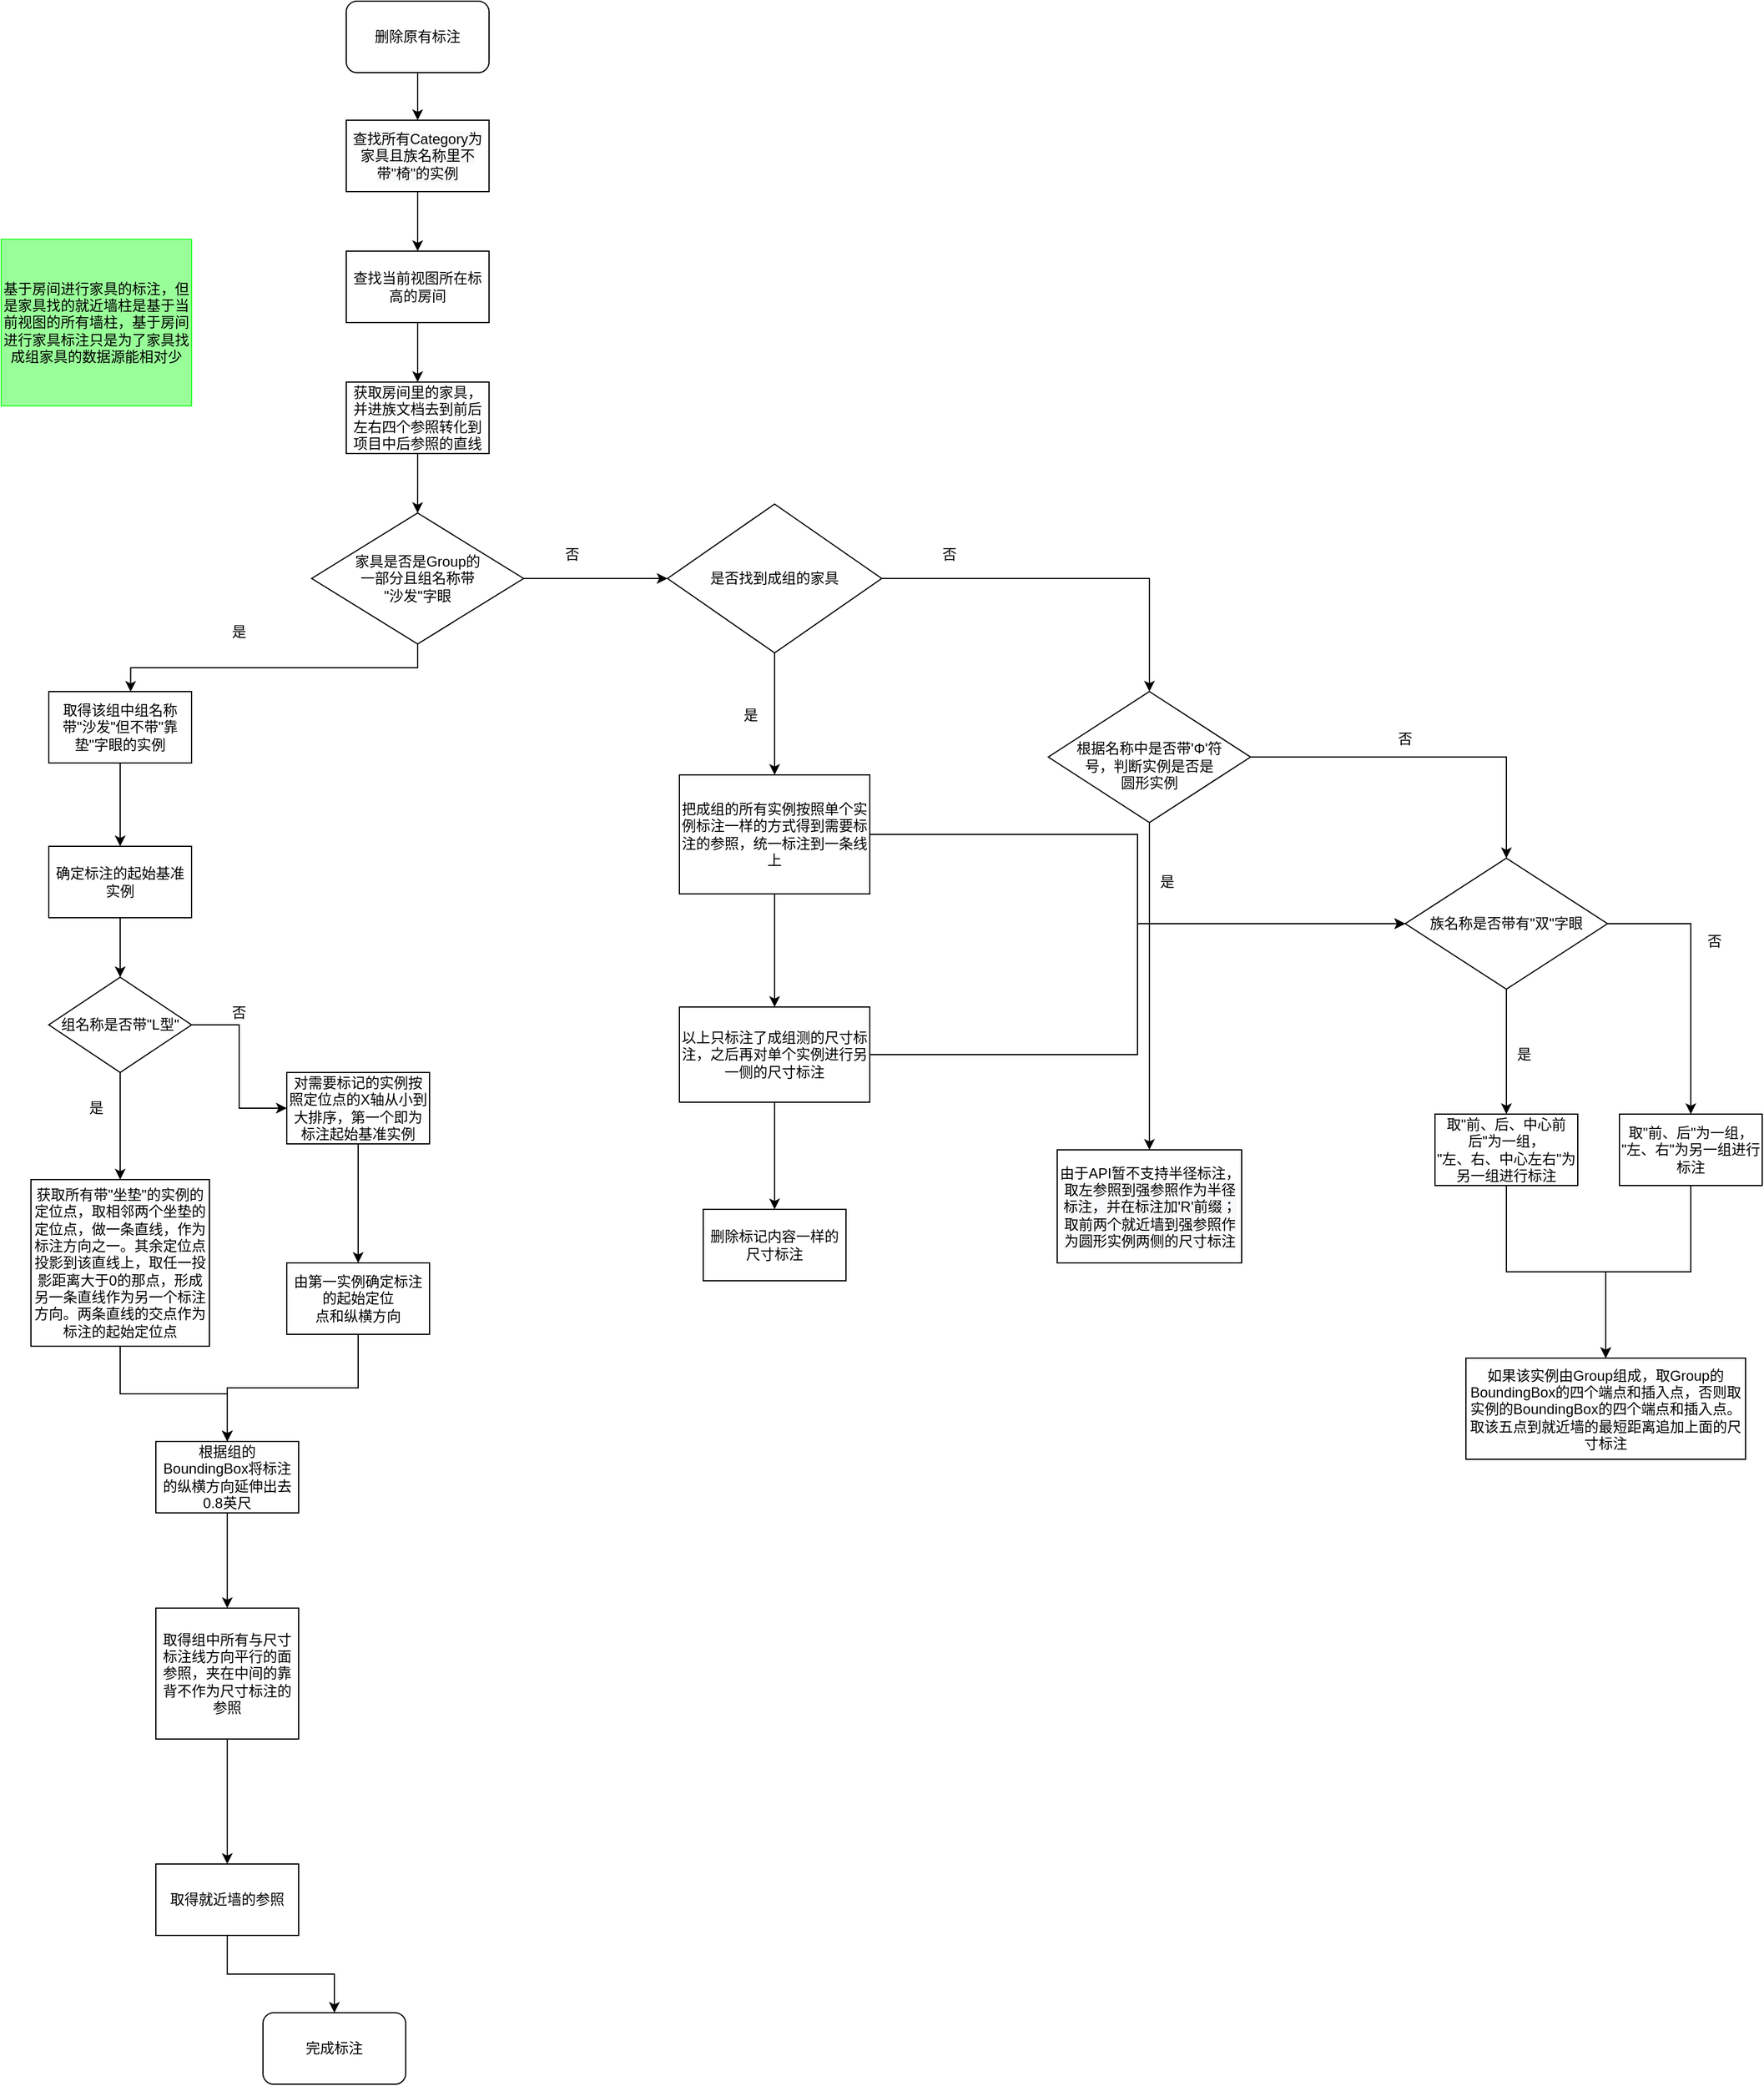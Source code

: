 <mxfile version="14.7.6" type="github">
  <diagram id="fByeOvIanHJRO3AO7uKY" name="Page-1">
    <mxGraphModel dx="1221" dy="644" grid="1" gridSize="10" guides="1" tooltips="1" connect="1" arrows="1" fold="1" page="1" pageScale="1" pageWidth="827" pageHeight="1169" math="0" shadow="0">
      <root>
        <mxCell id="0" />
        <mxCell id="1" parent="0" />
        <mxCell id="DosYOpkFpXLYxPAaPumv-4" style="edgeStyle=orthogonalEdgeStyle;rounded=0;orthogonalLoop=1;jettySize=auto;html=1;entryX=0.5;entryY=0;entryDx=0;entryDy=0;" parent="1" source="DosYOpkFpXLYxPAaPumv-3" target="DosYOpkFpXLYxPAaPumv-10" edge="1">
          <mxGeometry relative="1" as="geometry">
            <mxPoint x="360" y="260" as="targetPoint" />
          </mxGeometry>
        </mxCell>
        <mxCell id="DosYOpkFpXLYxPAaPumv-3" value="删除原有标注" style="rounded=1;whiteSpace=wrap;html=1;" parent="1" vertex="1">
          <mxGeometry x="300" y="110" width="120" height="60" as="geometry" />
        </mxCell>
        <mxCell id="DosYOpkFpXLYxPAaPumv-12" value="" style="edgeStyle=orthogonalEdgeStyle;rounded=0;orthogonalLoop=1;jettySize=auto;html=1;" parent="1" source="DosYOpkFpXLYxPAaPumv-7" target="DosYOpkFpXLYxPAaPumv-8" edge="1">
          <mxGeometry relative="1" as="geometry" />
        </mxCell>
        <mxCell id="DosYOpkFpXLYxPAaPumv-7" value="查找当前视图所在标高的房间" style="rounded=0;whiteSpace=wrap;html=1;" parent="1" vertex="1">
          <mxGeometry x="300" y="320" width="120" height="60" as="geometry" />
        </mxCell>
        <mxCell id="DosYOpkFpXLYxPAaPumv-17" value="" style="edgeStyle=orthogonalEdgeStyle;rounded=0;orthogonalLoop=1;jettySize=auto;html=1;" parent="1" source="DosYOpkFpXLYxPAaPumv-8" target="DosYOpkFpXLYxPAaPumv-13" edge="1">
          <mxGeometry relative="1" as="geometry" />
        </mxCell>
        <mxCell id="DosYOpkFpXLYxPAaPumv-8" value="获取房间里的家具，并进族文档去到前后左右四个参照转化到项目中后参照的直线" style="rounded=0;whiteSpace=wrap;html=1;" parent="1" vertex="1">
          <mxGeometry x="300" y="430" width="120" height="60" as="geometry" />
        </mxCell>
        <mxCell id="DosYOpkFpXLYxPAaPumv-9" value="基于房间进行家具的标注，但是家具找的就近墙柱是基于当前视图的所有墙柱，基于房间进行家具标注只是为了家具找成组家具的数据源能相对少" style="text;html=1;strokeColor=#33FF33;fillColor=#99FF99;align=center;verticalAlign=middle;whiteSpace=wrap;rounded=0;" parent="1" vertex="1">
          <mxGeometry x="10" y="310" width="160" height="140" as="geometry" />
        </mxCell>
        <mxCell id="DosYOpkFpXLYxPAaPumv-11" value="" style="edgeStyle=orthogonalEdgeStyle;rounded=0;orthogonalLoop=1;jettySize=auto;html=1;" parent="1" source="DosYOpkFpXLYxPAaPumv-10" target="DosYOpkFpXLYxPAaPumv-7" edge="1">
          <mxGeometry relative="1" as="geometry" />
        </mxCell>
        <mxCell id="DosYOpkFpXLYxPAaPumv-10" value="&lt;span style=&quot;color: rgb(0 , 0 , 0) ; font-family: &amp;#34;helvetica&amp;#34; ; font-size: 12px ; font-style: normal ; font-weight: 400 ; letter-spacing: normal ; text-align: center ; text-indent: 0px ; text-transform: none ; word-spacing: 0px ; background-color: rgb(248 , 249 , 250) ; display: inline ; float: none&quot;&gt;查找所有Category为家具且族名称里不带&quot;椅&quot;的实例&lt;/span&gt;" style="rounded=0;whiteSpace=wrap;html=1;strokeColor=#000000;fillColor=#FFFFFF;" parent="1" vertex="1">
          <mxGeometry x="300" y="210" width="120" height="60" as="geometry" />
        </mxCell>
        <mxCell id="DosYOpkFpXLYxPAaPumv-18" style="edgeStyle=orthogonalEdgeStyle;rounded=0;orthogonalLoop=1;jettySize=auto;html=1;exitX=0.5;exitY=1;exitDx=0;exitDy=0;entryX=0.573;entryY=0.003;entryDx=0;entryDy=0;entryPerimeter=0;" parent="1" source="DosYOpkFpXLYxPAaPumv-13" target="DosYOpkFpXLYxPAaPumv-15" edge="1">
          <mxGeometry relative="1" as="geometry" />
        </mxCell>
        <mxCell id="KoUpKzur_F4DTWEkh_oL-8" style="edgeStyle=orthogonalEdgeStyle;rounded=0;orthogonalLoop=1;jettySize=auto;html=1;" edge="1" parent="1" source="DosYOpkFpXLYxPAaPumv-13" target="KoUpKzur_F4DTWEkh_oL-6">
          <mxGeometry relative="1" as="geometry" />
        </mxCell>
        <mxCell id="DosYOpkFpXLYxPAaPumv-13" value="家具是否是Group的&lt;br&gt;一部分且组名称带&lt;br&gt;&quot;沙发&quot;字眼" style="rhombus;whiteSpace=wrap;html=1;strokeColor=#000000;fillColor=#FFFFFF;" parent="1" vertex="1">
          <mxGeometry x="270.94" y="540" width="178.12" height="110" as="geometry" />
        </mxCell>
        <mxCell id="DosYOpkFpXLYxPAaPumv-25" value="" style="edgeStyle=orthogonalEdgeStyle;rounded=0;orthogonalLoop=1;jettySize=auto;html=1;" parent="1" source="DosYOpkFpXLYxPAaPumv-15" target="DosYOpkFpXLYxPAaPumv-24" edge="1">
          <mxGeometry relative="1" as="geometry" />
        </mxCell>
        <mxCell id="DosYOpkFpXLYxPAaPumv-15" value="取得该组中组名称带&quot;沙发&quot;但不带&quot;靠垫&quot;字眼的实例" style="rounded=0;whiteSpace=wrap;html=1;strokeColor=#000000;fillColor=#FFFFFF;" parent="1" vertex="1">
          <mxGeometry x="50" y="690" width="120" height="60" as="geometry" />
        </mxCell>
        <mxCell id="DosYOpkFpXLYxPAaPumv-19" value="是" style="text;html=1;strokeColor=none;fillColor=none;align=center;verticalAlign=middle;whiteSpace=wrap;rounded=0;" parent="1" vertex="1">
          <mxGeometry x="190" y="630" width="40" height="20" as="geometry" />
        </mxCell>
        <mxCell id="DosYOpkFpXLYxPAaPumv-28" value="" style="edgeStyle=orthogonalEdgeStyle;rounded=0;orthogonalLoop=1;jettySize=auto;html=1;" parent="1" source="DosYOpkFpXLYxPAaPumv-20" target="DosYOpkFpXLYxPAaPumv-27" edge="1">
          <mxGeometry relative="1" as="geometry" />
        </mxCell>
        <mxCell id="DosYOpkFpXLYxPAaPumv-35" value="" style="edgeStyle=orthogonalEdgeStyle;rounded=0;orthogonalLoop=1;jettySize=auto;html=1;" parent="1" source="DosYOpkFpXLYxPAaPumv-20" target="DosYOpkFpXLYxPAaPumv-34" edge="1">
          <mxGeometry relative="1" as="geometry" />
        </mxCell>
        <mxCell id="DosYOpkFpXLYxPAaPumv-20" value="组名称是否带&quot;L型&quot;" style="rhombus;whiteSpace=wrap;html=1;rounded=0;fillColor=#FFFFFF;" parent="1" vertex="1">
          <mxGeometry x="50" y="930" width="120" height="80" as="geometry" />
        </mxCell>
        <mxCell id="DosYOpkFpXLYxPAaPumv-26" value="" style="edgeStyle=orthogonalEdgeStyle;rounded=0;orthogonalLoop=1;jettySize=auto;html=1;" parent="1" source="DosYOpkFpXLYxPAaPumv-24" target="DosYOpkFpXLYxPAaPumv-20" edge="1">
          <mxGeometry relative="1" as="geometry" />
        </mxCell>
        <mxCell id="DosYOpkFpXLYxPAaPumv-24" value="确定标注的起始基准实例" style="rounded=0;whiteSpace=wrap;html=1;strokeColor=#000000;fillColor=#FFFFFF;" parent="1" vertex="1">
          <mxGeometry x="50" y="820" width="120" height="60" as="geometry" />
        </mxCell>
        <mxCell id="DosYOpkFpXLYxPAaPumv-33" value="" style="edgeStyle=orthogonalEdgeStyle;rounded=0;orthogonalLoop=1;jettySize=auto;html=1;" parent="1" source="DosYOpkFpXLYxPAaPumv-27" target="DosYOpkFpXLYxPAaPumv-32" edge="1">
          <mxGeometry relative="1" as="geometry" />
        </mxCell>
        <mxCell id="DosYOpkFpXLYxPAaPumv-27" value="对需要标记的实例按照定位点的X轴从小到大排序，第一个即为标注起始基准实例" style="whiteSpace=wrap;html=1;rounded=0;fillColor=#FFFFFF;" parent="1" vertex="1">
          <mxGeometry x="250" y="1010" width="120" height="60" as="geometry" />
        </mxCell>
        <mxCell id="DosYOpkFpXLYxPAaPumv-29" value="否" style="text;html=1;strokeColor=none;fillColor=none;align=center;verticalAlign=middle;whiteSpace=wrap;rounded=0;" parent="1" vertex="1">
          <mxGeometry x="190" y="950" width="40" height="20" as="geometry" />
        </mxCell>
        <mxCell id="DosYOpkFpXLYxPAaPumv-38" value="" style="edgeStyle=orthogonalEdgeStyle;rounded=0;orthogonalLoop=1;jettySize=auto;html=1;" parent="1" source="DosYOpkFpXLYxPAaPumv-32" target="DosYOpkFpXLYxPAaPumv-37" edge="1">
          <mxGeometry relative="1" as="geometry" />
        </mxCell>
        <mxCell id="DosYOpkFpXLYxPAaPumv-32" value="由第一实例确定标注的起始定位&lt;br&gt;点和纵横方向" style="whiteSpace=wrap;html=1;rounded=0;fillColor=#FFFFFF;" parent="1" vertex="1">
          <mxGeometry x="250" y="1170" width="120" height="60" as="geometry" />
        </mxCell>
        <mxCell id="DosYOpkFpXLYxPAaPumv-39" style="edgeStyle=orthogonalEdgeStyle;rounded=0;orthogonalLoop=1;jettySize=auto;html=1;entryX=0.5;entryY=0;entryDx=0;entryDy=0;" parent="1" source="DosYOpkFpXLYxPAaPumv-34" target="DosYOpkFpXLYxPAaPumv-37" edge="1">
          <mxGeometry relative="1" as="geometry" />
        </mxCell>
        <mxCell id="DosYOpkFpXLYxPAaPumv-34" value="获取所有带&quot;坐垫&quot;的实例的定位点，取相邻两个坐垫的定位点，做一条直线，作为标注方向之一。其余定位点投影到该直线上，取任一投影距离大于0的那点，形成另一条直线作为另一个标注方向。两条直线的交点作为标注的起始定位点" style="whiteSpace=wrap;html=1;rounded=0;fillColor=#FFFFFF;" parent="1" vertex="1">
          <mxGeometry x="35" y="1100" width="150" height="140" as="geometry" />
        </mxCell>
        <mxCell id="DosYOpkFpXLYxPAaPumv-36" value="是" style="text;html=1;strokeColor=none;fillColor=none;align=center;verticalAlign=middle;whiteSpace=wrap;rounded=0;" parent="1" vertex="1">
          <mxGeometry x="70" y="1030" width="40" height="20" as="geometry" />
        </mxCell>
        <mxCell id="DosYOpkFpXLYxPAaPumv-41" value="" style="edgeStyle=orthogonalEdgeStyle;rounded=0;orthogonalLoop=1;jettySize=auto;html=1;" parent="1" source="DosYOpkFpXLYxPAaPumv-37" target="DosYOpkFpXLYxPAaPumv-40" edge="1">
          <mxGeometry relative="1" as="geometry" />
        </mxCell>
        <mxCell id="DosYOpkFpXLYxPAaPumv-37" value="根据组的BoundingBox将标注的纵横方向延伸出去0.8英尺" style="whiteSpace=wrap;html=1;rounded=0;fillColor=#FFFFFF;" parent="1" vertex="1">
          <mxGeometry x="140" y="1320" width="120" height="60" as="geometry" />
        </mxCell>
        <mxCell id="DosYOpkFpXLYxPAaPumv-43" value="" style="edgeStyle=orthogonalEdgeStyle;rounded=0;orthogonalLoop=1;jettySize=auto;html=1;" parent="1" source="DosYOpkFpXLYxPAaPumv-40" target="DosYOpkFpXLYxPAaPumv-42" edge="1">
          <mxGeometry relative="1" as="geometry" />
        </mxCell>
        <mxCell id="DosYOpkFpXLYxPAaPumv-40" value="取得组中所有与尺寸标注线方向平行的面参照，夹在中间的靠背不作为尺寸标注的参照" style="whiteSpace=wrap;html=1;rounded=0;fillColor=#FFFFFF;" parent="1" vertex="1">
          <mxGeometry x="140" y="1460" width="120" height="110" as="geometry" />
        </mxCell>
        <mxCell id="DosYOpkFpXLYxPAaPumv-45" style="edgeStyle=orthogonalEdgeStyle;rounded=0;orthogonalLoop=1;jettySize=auto;html=1;" parent="1" source="DosYOpkFpXLYxPAaPumv-42" target="DosYOpkFpXLYxPAaPumv-44" edge="1">
          <mxGeometry relative="1" as="geometry" />
        </mxCell>
        <mxCell id="DosYOpkFpXLYxPAaPumv-42" value="取得就近墙的参照" style="whiteSpace=wrap;html=1;rounded=0;fillColor=#FFFFFF;" parent="1" vertex="1">
          <mxGeometry x="140" y="1675" width="120" height="60" as="geometry" />
        </mxCell>
        <mxCell id="DosYOpkFpXLYxPAaPumv-44" value="完成标注" style="rounded=1;whiteSpace=wrap;html=1;strokeColor=#000000;fillColor=#FFFFFF;" parent="1" vertex="1">
          <mxGeometry x="230" y="1800" width="120" height="60" as="geometry" />
        </mxCell>
        <mxCell id="KoUpKzur_F4DTWEkh_oL-3" value="否" style="text;html=1;strokeColor=none;fillColor=none;align=center;verticalAlign=middle;whiteSpace=wrap;rounded=0;" vertex="1" parent="1">
          <mxGeometry x="470" y="565" width="40" height="20" as="geometry" />
        </mxCell>
        <mxCell id="KoUpKzur_F4DTWEkh_oL-10" value="" style="edgeStyle=orthogonalEdgeStyle;rounded=0;orthogonalLoop=1;jettySize=auto;html=1;" edge="1" parent="1" source="KoUpKzur_F4DTWEkh_oL-6" target="KoUpKzur_F4DTWEkh_oL-9">
          <mxGeometry relative="1" as="geometry" />
        </mxCell>
        <mxCell id="KoUpKzur_F4DTWEkh_oL-17" style="edgeStyle=orthogonalEdgeStyle;rounded=0;orthogonalLoop=1;jettySize=auto;html=1;" edge="1" parent="1" source="KoUpKzur_F4DTWEkh_oL-6" target="KoUpKzur_F4DTWEkh_oL-15">
          <mxGeometry relative="1" as="geometry" />
        </mxCell>
        <mxCell id="KoUpKzur_F4DTWEkh_oL-6" value="是否找到成组的家具" style="rhombus;whiteSpace=wrap;html=1;strokeColor=#000000;fillColor=#FFFFFF;" vertex="1" parent="1">
          <mxGeometry x="570" y="532.5" width="180" height="125" as="geometry" />
        </mxCell>
        <mxCell id="KoUpKzur_F4DTWEkh_oL-46" style="edgeStyle=orthogonalEdgeStyle;rounded=0;orthogonalLoop=1;jettySize=auto;html=1;entryX=0;entryY=0.5;entryDx=0;entryDy=0;" edge="1" parent="1" source="KoUpKzur_F4DTWEkh_oL-9" target="KoUpKzur_F4DTWEkh_oL-28">
          <mxGeometry relative="1" as="geometry" />
        </mxCell>
        <mxCell id="KoUpKzur_F4DTWEkh_oL-48" value="" style="edgeStyle=orthogonalEdgeStyle;rounded=0;orthogonalLoop=1;jettySize=auto;html=1;" edge="1" parent="1" source="KoUpKzur_F4DTWEkh_oL-9" target="KoUpKzur_F4DTWEkh_oL-47">
          <mxGeometry relative="1" as="geometry" />
        </mxCell>
        <mxCell id="KoUpKzur_F4DTWEkh_oL-9" value="把成组的所有实例按照单个实例标注一样的方式得到需要标注的参照，统一标注到一条线上" style="whiteSpace=wrap;html=1;fillColor=#FFFFFF;" vertex="1" parent="1">
          <mxGeometry x="580" y="760" width="160" height="100" as="geometry" />
        </mxCell>
        <mxCell id="KoUpKzur_F4DTWEkh_oL-11" value="是" style="text;html=1;strokeColor=none;fillColor=none;align=center;verticalAlign=middle;whiteSpace=wrap;rounded=0;" vertex="1" parent="1">
          <mxGeometry x="620" y="700" width="40" height="20" as="geometry" />
        </mxCell>
        <mxCell id="KoUpKzur_F4DTWEkh_oL-13" value="否" style="text;html=1;strokeColor=none;fillColor=none;align=center;verticalAlign=middle;whiteSpace=wrap;rounded=0;" vertex="1" parent="1">
          <mxGeometry x="787" y="565" width="40" height="20" as="geometry" />
        </mxCell>
        <mxCell id="KoUpKzur_F4DTWEkh_oL-19" value="" style="edgeStyle=orthogonalEdgeStyle;rounded=0;orthogonalLoop=1;jettySize=auto;html=1;" edge="1" parent="1" source="KoUpKzur_F4DTWEkh_oL-15" target="KoUpKzur_F4DTWEkh_oL-18">
          <mxGeometry relative="1" as="geometry" />
        </mxCell>
        <mxCell id="KoUpKzur_F4DTWEkh_oL-29" value="" style="edgeStyle=orthogonalEdgeStyle;rounded=0;orthogonalLoop=1;jettySize=auto;html=1;" edge="1" parent="1" source="KoUpKzur_F4DTWEkh_oL-15" target="KoUpKzur_F4DTWEkh_oL-28">
          <mxGeometry relative="1" as="geometry" />
        </mxCell>
        <mxCell id="KoUpKzur_F4DTWEkh_oL-15" value="&lt;br&gt;根据名称中是否带&#39;Φ&#39;符&lt;br&gt;号，判断实例是否是&lt;br&gt;圆形实例" style="rhombus;whiteSpace=wrap;html=1;sketch=0;strokeColor=#000000;fillColor=#ffffff;" vertex="1" parent="1">
          <mxGeometry x="890" y="690" width="170" height="110" as="geometry" />
        </mxCell>
        <mxCell id="KoUpKzur_F4DTWEkh_oL-18" value="由于API暂不支持半径标注，&lt;span style=&quot;color: rgb(0 , 0 , 0) ; font-family: &amp;#34;helvetica&amp;#34; ; font-size: 12px ; font-style: normal ; font-weight: 400 ; letter-spacing: normal ; text-align: center ; text-indent: 0px ; text-transform: none ; word-spacing: 0px ; background-color: rgb(248 , 249 , 250) ; display: inline ; float: none&quot;&gt;取左参照到强参照作为半径标注，并在标注加&#39;R&#39;前缀；取前两个就近墙到强参照作为圆形实例两侧的尺寸标注&lt;/span&gt;" style="whiteSpace=wrap;html=1;sketch=0;" vertex="1" parent="1">
          <mxGeometry x="897.5" y="1075" width="155" height="95" as="geometry" />
        </mxCell>
        <mxCell id="KoUpKzur_F4DTWEkh_oL-21" value="是" style="text;html=1;strokeColor=none;fillColor=none;align=center;verticalAlign=middle;whiteSpace=wrap;rounded=0;sketch=0;" vertex="1" parent="1">
          <mxGeometry x="970" y="840" width="40" height="20" as="geometry" />
        </mxCell>
        <mxCell id="KoUpKzur_F4DTWEkh_oL-35" value="" style="edgeStyle=orthogonalEdgeStyle;rounded=0;orthogonalLoop=1;jettySize=auto;html=1;" edge="1" parent="1" source="KoUpKzur_F4DTWEkh_oL-28" target="KoUpKzur_F4DTWEkh_oL-34">
          <mxGeometry relative="1" as="geometry" />
        </mxCell>
        <mxCell id="KoUpKzur_F4DTWEkh_oL-39" value="" style="edgeStyle=orthogonalEdgeStyle;rounded=0;orthogonalLoop=1;jettySize=auto;html=1;" edge="1" parent="1" source="KoUpKzur_F4DTWEkh_oL-28" target="KoUpKzur_F4DTWEkh_oL-38">
          <mxGeometry relative="1" as="geometry" />
        </mxCell>
        <mxCell id="KoUpKzur_F4DTWEkh_oL-28" value="族名称是否带有&quot;双&quot;字眼" style="rhombus;whiteSpace=wrap;html=1;sketch=0;strokeColor=#000000;fillColor=#ffffff;" vertex="1" parent="1">
          <mxGeometry x="1190" y="830" width="170" height="110" as="geometry" />
        </mxCell>
        <mxCell id="KoUpKzur_F4DTWEkh_oL-31" value="否" style="text;html=1;strokeColor=none;fillColor=none;align=center;verticalAlign=middle;whiteSpace=wrap;rounded=0;sketch=0;" vertex="1" parent="1">
          <mxGeometry x="1170" y="720" width="40" height="20" as="geometry" />
        </mxCell>
        <mxCell id="KoUpKzur_F4DTWEkh_oL-42" value="" style="edgeStyle=orthogonalEdgeStyle;rounded=0;orthogonalLoop=1;jettySize=auto;html=1;" edge="1" parent="1" source="KoUpKzur_F4DTWEkh_oL-34" target="KoUpKzur_F4DTWEkh_oL-41">
          <mxGeometry relative="1" as="geometry" />
        </mxCell>
        <mxCell id="KoUpKzur_F4DTWEkh_oL-34" value="取&quot;前、后、中心前后&quot;为一组，&lt;br&gt;&quot;左、右、中心左右&quot;为另一组进行标注" style="whiteSpace=wrap;html=1;sketch=0;" vertex="1" parent="1">
          <mxGeometry x="1215" y="1045" width="120" height="60" as="geometry" />
        </mxCell>
        <mxCell id="KoUpKzur_F4DTWEkh_oL-36" value="是" style="text;html=1;strokeColor=none;fillColor=none;align=center;verticalAlign=middle;whiteSpace=wrap;rounded=0;sketch=0;" vertex="1" parent="1">
          <mxGeometry x="1270" y="985" width="40" height="20" as="geometry" />
        </mxCell>
        <mxCell id="KoUpKzur_F4DTWEkh_oL-44" style="edgeStyle=orthogonalEdgeStyle;rounded=0;orthogonalLoop=1;jettySize=auto;html=1;exitX=0.5;exitY=1;exitDx=0;exitDy=0;entryX=0.5;entryY=0;entryDx=0;entryDy=0;" edge="1" parent="1" source="KoUpKzur_F4DTWEkh_oL-38" target="KoUpKzur_F4DTWEkh_oL-41">
          <mxGeometry relative="1" as="geometry" />
        </mxCell>
        <mxCell id="KoUpKzur_F4DTWEkh_oL-38" value="&lt;span&gt;取&quot;前、后&quot;为一组，&lt;/span&gt;&lt;br&gt;&lt;span&gt;&quot;左、右&quot;为另一组进行标注&lt;/span&gt;" style="whiteSpace=wrap;html=1;sketch=0;" vertex="1" parent="1">
          <mxGeometry x="1370" y="1045" width="120" height="60" as="geometry" />
        </mxCell>
        <mxCell id="KoUpKzur_F4DTWEkh_oL-40" value="否" style="text;html=1;strokeColor=none;fillColor=none;align=center;verticalAlign=middle;whiteSpace=wrap;rounded=0;sketch=0;" vertex="1" parent="1">
          <mxGeometry x="1430" y="890" width="40" height="20" as="geometry" />
        </mxCell>
        <mxCell id="KoUpKzur_F4DTWEkh_oL-41" value="如果该实例由Group组成，取Group的BoundingBox的四个端点和插入点，否则取实例的BoundingBox的四个端点和插入点。取该五点到就近墙的最短距离追加上面的尺寸标注" style="whiteSpace=wrap;html=1;sketch=0;" vertex="1" parent="1">
          <mxGeometry x="1241" y="1250" width="235" height="85" as="geometry" />
        </mxCell>
        <mxCell id="KoUpKzur_F4DTWEkh_oL-50" value="" style="edgeStyle=orthogonalEdgeStyle;rounded=0;orthogonalLoop=1;jettySize=auto;html=1;" edge="1" parent="1" source="KoUpKzur_F4DTWEkh_oL-47" target="KoUpKzur_F4DTWEkh_oL-49">
          <mxGeometry relative="1" as="geometry" />
        </mxCell>
        <mxCell id="KoUpKzur_F4DTWEkh_oL-51" style="edgeStyle=orthogonalEdgeStyle;rounded=0;orthogonalLoop=1;jettySize=auto;html=1;entryX=0;entryY=0.5;entryDx=0;entryDy=0;" edge="1" parent="1" source="KoUpKzur_F4DTWEkh_oL-47" target="KoUpKzur_F4DTWEkh_oL-28">
          <mxGeometry relative="1" as="geometry" />
        </mxCell>
        <mxCell id="KoUpKzur_F4DTWEkh_oL-47" value="以上只标注了成组测的尺寸标注，之后再对单个实例进行另一侧的尺寸标注&lt;br&gt;" style="whiteSpace=wrap;html=1;fillColor=#FFFFFF;" vertex="1" parent="1">
          <mxGeometry x="580" y="955" width="160" height="80" as="geometry" />
        </mxCell>
        <mxCell id="KoUpKzur_F4DTWEkh_oL-49" value="删除标记内容一样的尺寸标注" style="whiteSpace=wrap;html=1;fillColor=#FFFFFF;" vertex="1" parent="1">
          <mxGeometry x="600" y="1125" width="120" height="60" as="geometry" />
        </mxCell>
      </root>
    </mxGraphModel>
  </diagram>
</mxfile>
